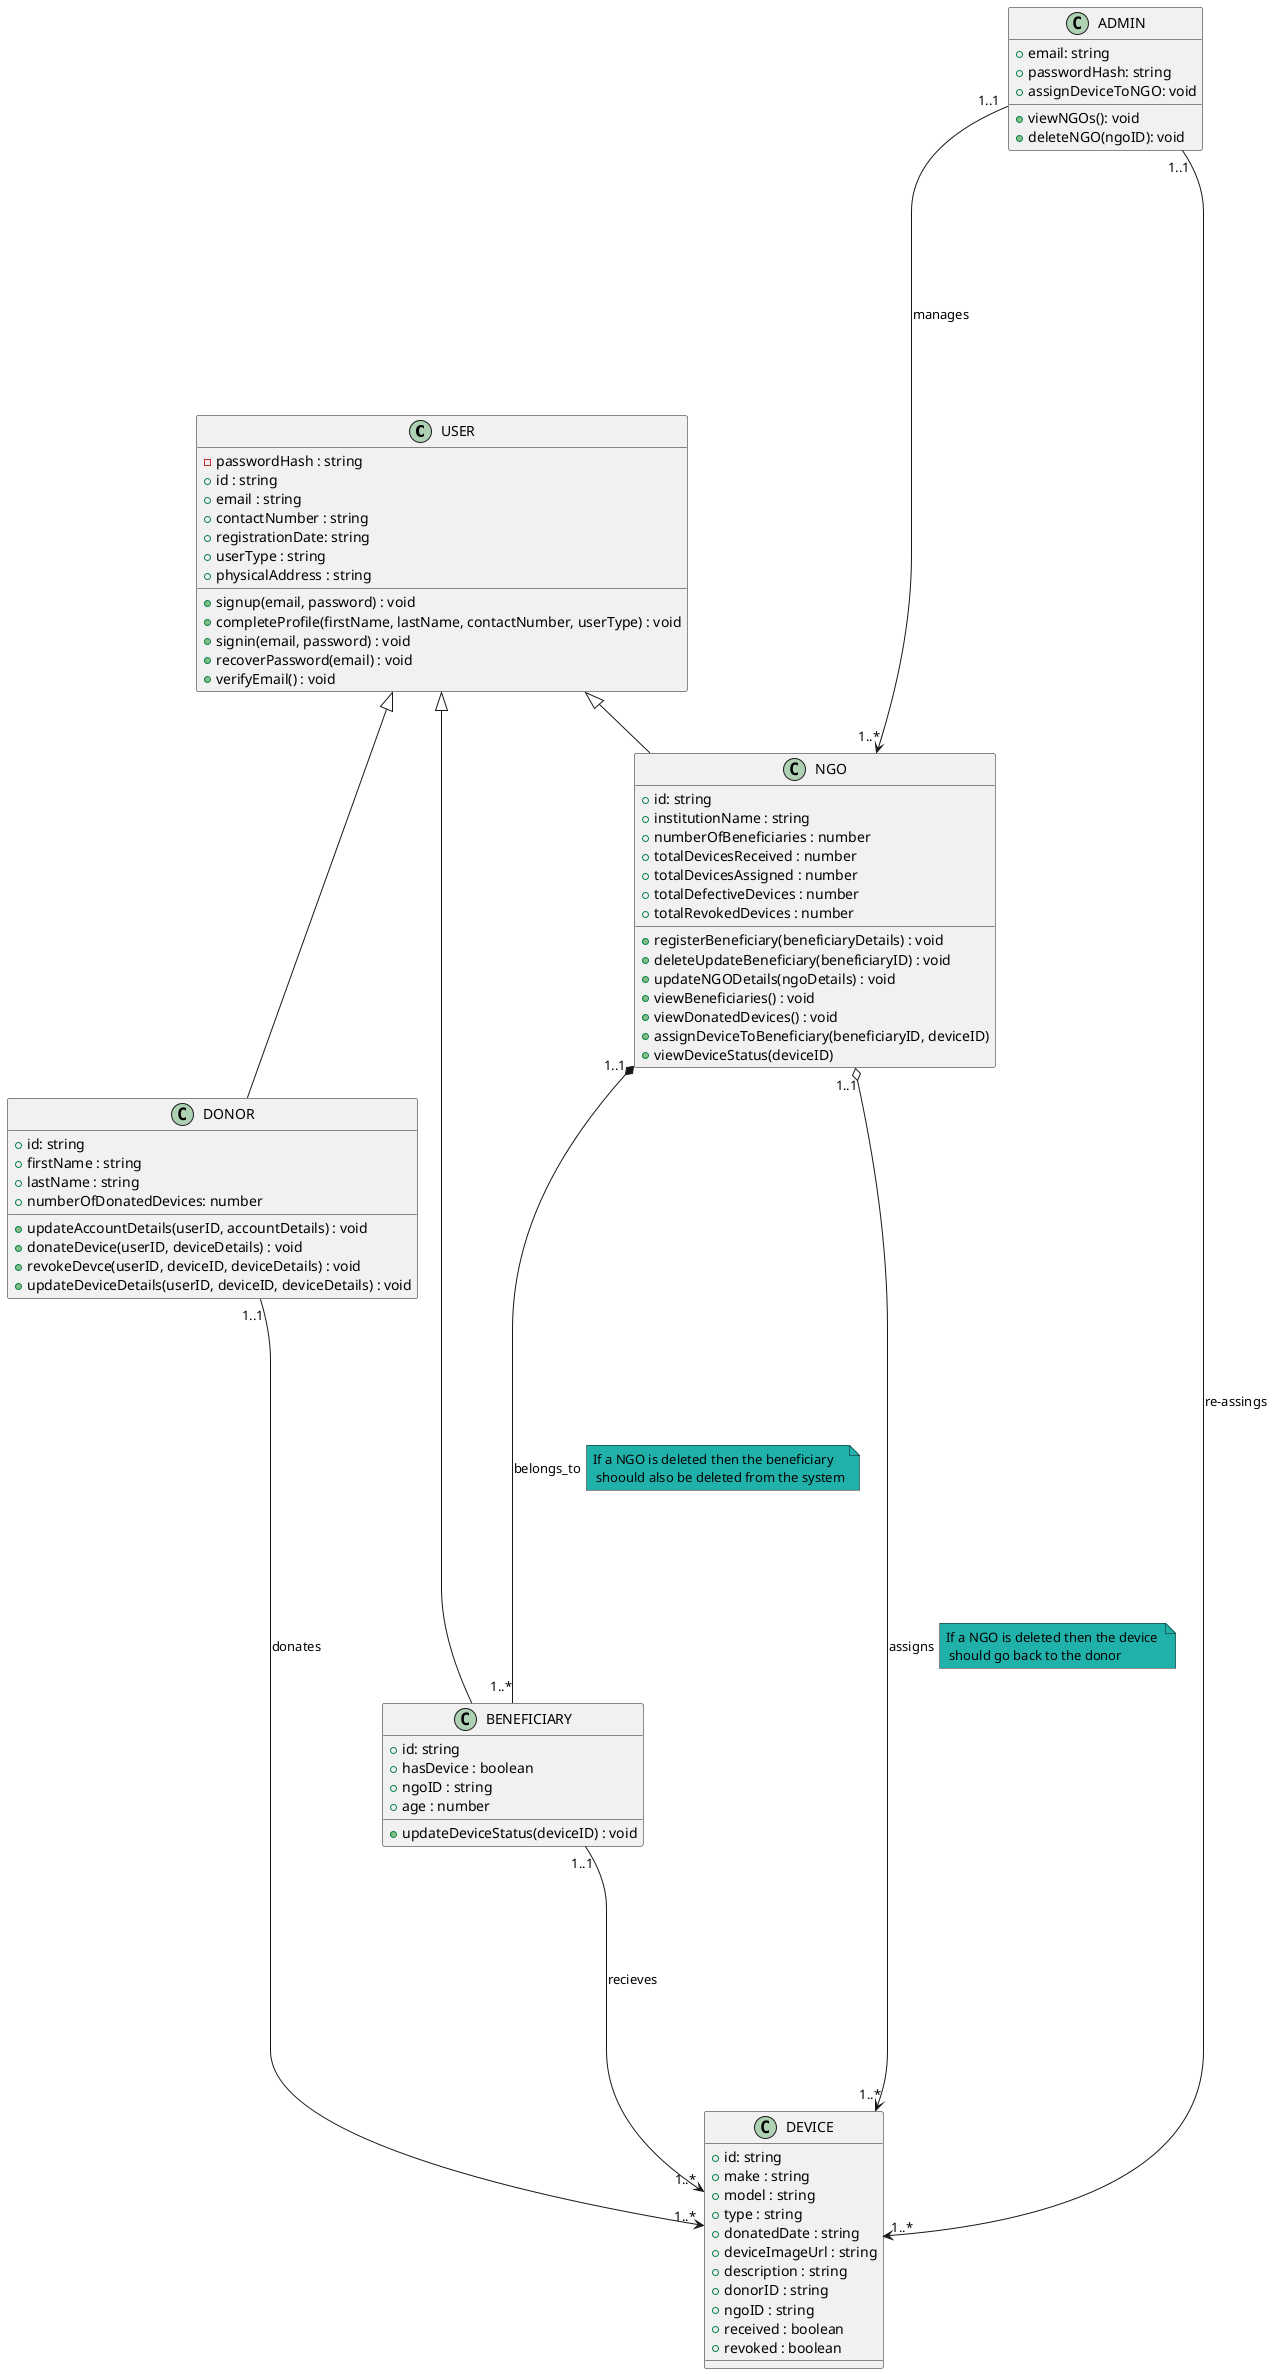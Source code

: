 @startuml TechReliefClassDiagram

class USER {
 -passwordHash : string
 +id : string
 +email : string 
 +contactNumber : string
 +registrationDate: string
 +userType : string
 +physicalAddress : string
 +signup(email, password) : void
 +completeProfile(firstName, lastName, contactNumber, userType) : void
 +signin(email, password) : void
 +recoverPassword(email) : void
 +verifyEmail() : void
}

class DONOR {
   +id: string
   +firstName : string
   +lastName : string
   +numberOfDonatedDevices: number
   +updateAccountDetails(userID, accountDetails) : void
   +donateDevice(userID, deviceDetails) : void
   +revokeDevce(userID, deviceID, deviceDetails) : void
   +updateDeviceDetails(userID, deviceID, deviceDetails) : void
}

class NGO {
  +id: string
  +institutionName : string
  +numberOfBeneficiaries : number
  +totalDevicesReceived : number
  +totalDevicesAssigned : number
  +totalDefectiveDevices : number
  +totalRevokedDevices : number
  +registerBeneficiary(beneficiaryDetails) : void
  +deleteUpdateBeneficiary(beneficiaryID) : void
  +updateNGODetails(ngoDetails) : void
  +viewBeneficiaries() : void
  +viewDonatedDevices() : void
  +assignDeviceToBeneficiary(beneficiaryID, deviceID)
  +viewDeviceStatus(deviceID)
}

/' 
 We need the BENEFICIARY entity since they have to also update on the plaform if they really
 received the donated device this helps with the certainty that they were really helped
 and it helps with realistic statistics and record keeping.
'/
class BENEFICIARY {
  +id: string
  +hasDevice : boolean
  +ngoID : string
  +age : number
  +updateDeviceStatus(deviceID) : void
}

class DEVICE {
  +id: string
  +make : string
  +model : string
  +type : string
  +donatedDate : string
  +deviceImageUrl : string
  +description : string
  +donorID : string
  +ngoID : string
  +received : boolean
  +revoked : boolean
}

class ADMIN {
  +email: string
  +passwordHash: string
  +viewNGOs(): void
  +deleteNGO(ngoID): void
  +assignDeviceToNGO: void
}


'Associations
USER ^-- NGO
USER ^-- BENEFICIARY
USER ^-- DONOR

/' 
 Being specific on the next line's association(Aggregation) 
 helps with clearly stating the relation ships between the parent and child.
 So in this case a BENEFICIARY can still exist after a NGO is deleted from the platform
'/

NGO "1..1" *------ "1..*" BENEFICIARY : belongs_to
note right on link #LightSeaGreen
	If a NGO is deleted then the beneficiary 
  shoould also be deleted from the system
end note
DONOR "1..1" -----> "1..*" DEVICE: donates
NGO "1..1" o----> "1..*" DEVICE: assigns
note right on link #LightSeaGreen
	If a NGO is deleted then the device 
  should go back to the donor
end note

/' 
 Can a BENEFICIARY receive more that one device????????
'/
BENEFICIARY "1..1" -----> "1..*" DEVICE: recieves

ADMIN "1..1" ------> "1..*" DEVICE: re-assings

ADMIN "1..1" ------> "1..*" NGO: manages

@enduml